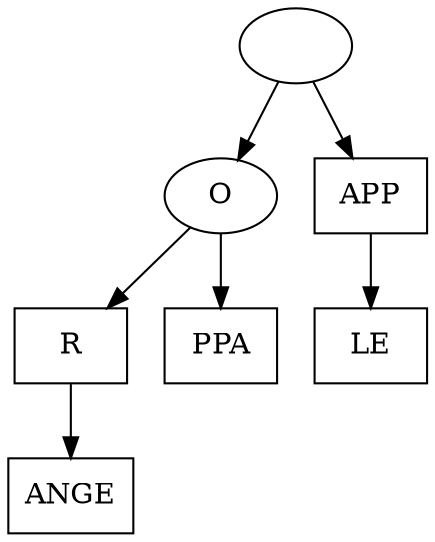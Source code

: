 //adding:ANGE
//{'O': <radixtree.RadixTree object at 0x7f5ea53d99b0>}
//{'O': <radixtree.RadixTree object at 0x7f5ea53d99b0>, 'APP': <radixtree.RadixTree object at 0x7f5ea53d9d30>}
digraph {
    a [label=""];
    b [label="O"];
    c [label="R", shape=box];
    d [label="ANGE", shape=box];
    e [label="PPA", shape=box];
    f [label="APP", shape=box];
    g [label="LE", shape=box];
    c -> d
    b -> c
    b -> e
    a -> b
    f -> g
    a -> f
}
